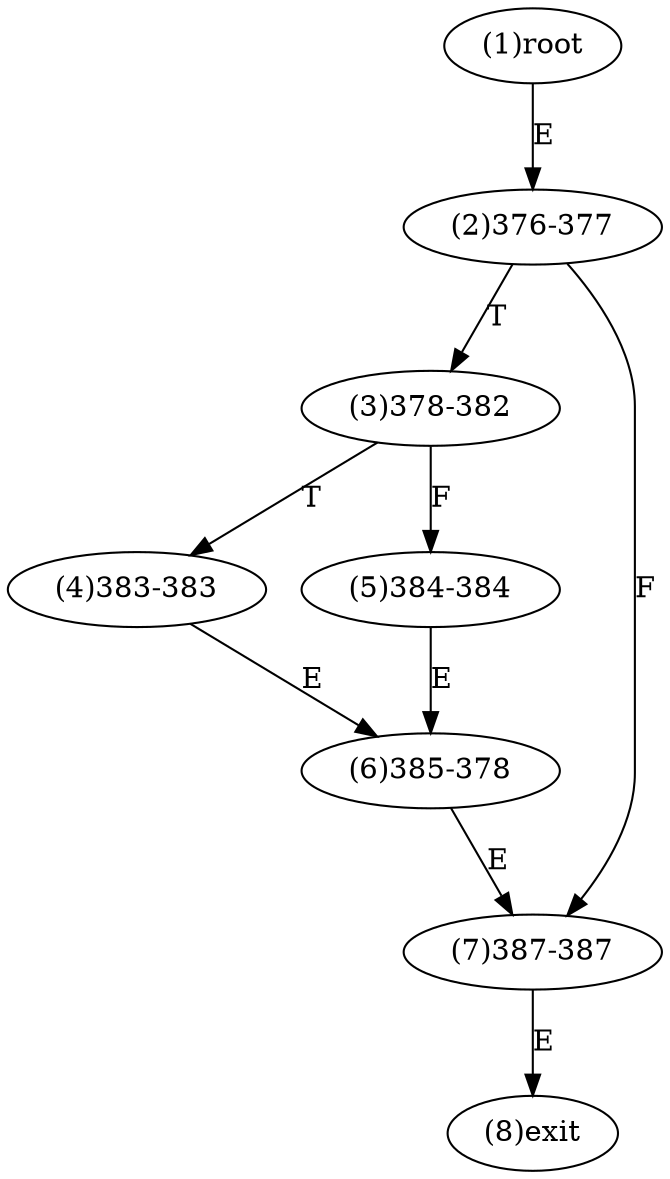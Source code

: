 digraph "" { 
1[ label="(1)root"];
2[ label="(2)376-377"];
3[ label="(3)378-382"];
4[ label="(4)383-383"];
5[ label="(5)384-384"];
6[ label="(6)385-378"];
7[ label="(7)387-387"];
8[ label="(8)exit"];
1->2[ label="E"];
2->7[ label="F"];
2->3[ label="T"];
3->5[ label="F"];
3->4[ label="T"];
4->6[ label="E"];
5->6[ label="E"];
6->7[ label="E"];
7->8[ label="E"];
}